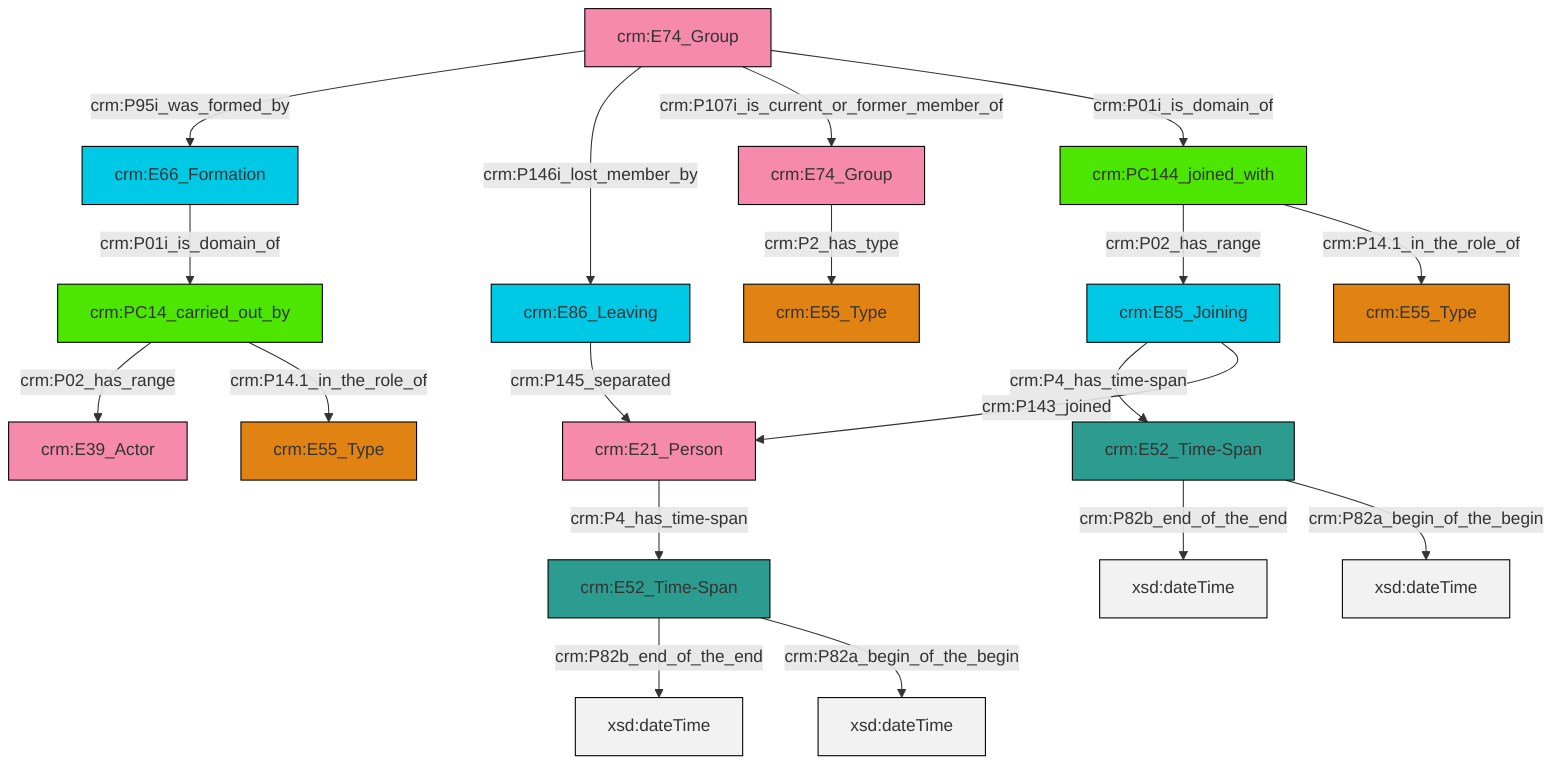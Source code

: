 graph TD
classDef Literal fill:#f2f2f2,stroke:#000000;
classDef CRM_Entity fill:#FFFFFF,stroke:#000000;
classDef Temporal_Entity fill:#00C9E6, stroke:#000000;
classDef Type fill:#E18312, stroke:#000000;
classDef Time-Span fill:#2C9C91, stroke:#000000;
classDef Appellation fill:#FFEB7F, stroke:#000000;
classDef Place fill:#008836, stroke:#000000;
classDef Persistent_Item fill:#B266B2, stroke:#000000;
classDef Conceptual_Object fill:#FFD700, stroke:#000000;
classDef Physical_Thing fill:#D2B48C, stroke:#000000;
classDef Actor fill:#f58aad, stroke:#000000;
classDef PC_Classes fill:#4ce600, stroke:#000000;
classDef Multi fill:#cccccc,stroke:#000000;

2["crm:E21_Person"]:::Actor -->|crm:P4_has_time-span| 3["crm:E52_Time-Span"]:::Time-Span
9["crm:E74_Group"]:::Actor -->|crm:P95i_was_formed_by| 10["crm:E66_Formation"]:::Temporal_Entity
14["crm:PC14_carried_out_by"]:::PC_Classes -->|crm:P02_has_range| 15["crm:E39_Actor"]:::Actor
10["crm:E66_Formation"]:::Temporal_Entity -->|crm:P01i_is_domain_of| 14["crm:PC14_carried_out_by"]:::PC_Classes
3["crm:E52_Time-Span"]:::Time-Span -->|crm:P82b_end_of_the_end| 20[xsd:dateTime]:::Literal
17["crm:PC144_joined_with"]:::PC_Classes -->|crm:P02_has_range| 22["crm:E85_Joining"]:::Temporal_Entity
22["crm:E85_Joining"]:::Temporal_Entity -->|crm:P4_has_time-span| 23["crm:E52_Time-Span"]:::Time-Span
17["crm:PC144_joined_with"]:::PC_Classes -->|crm:P14.1_in_the_role_of| 11["crm:E55_Type"]:::Type
23["crm:E52_Time-Span"]:::Time-Span -->|crm:P82b_end_of_the_end| 24[xsd:dateTime]:::Literal
14["crm:PC14_carried_out_by"]:::PC_Classes -->|crm:P14.1_in_the_role_of| 5["crm:E55_Type"]:::Type
26["crm:E74_Group"]:::Actor -->|crm:P2_has_type| 0["crm:E55_Type"]:::Type
9["crm:E74_Group"]:::Actor -->|crm:P146i_lost_member_by| 7["crm:E86_Leaving"]:::Temporal_Entity
9["crm:E74_Group"]:::Actor -->|crm:P107i_is_current_or_former_member_of| 26["crm:E74_Group"]:::Actor
23["crm:E52_Time-Span"]:::Time-Span -->|crm:P82a_begin_of_the_begin| 30[xsd:dateTime]:::Literal
7["crm:E86_Leaving"]:::Temporal_Entity -->|crm:P145_separated| 2["crm:E21_Person"]:::Actor
9["crm:E74_Group"]:::Actor -->|crm:P01i_is_domain_of| 17["crm:PC144_joined_with"]:::PC_Classes
22["crm:E85_Joining"]:::Temporal_Entity -->|crm:P143_joined| 2["crm:E21_Person"]:::Actor
3["crm:E52_Time-Span"]:::Time-Span -->|crm:P82a_begin_of_the_begin| 34[xsd:dateTime]:::Literal